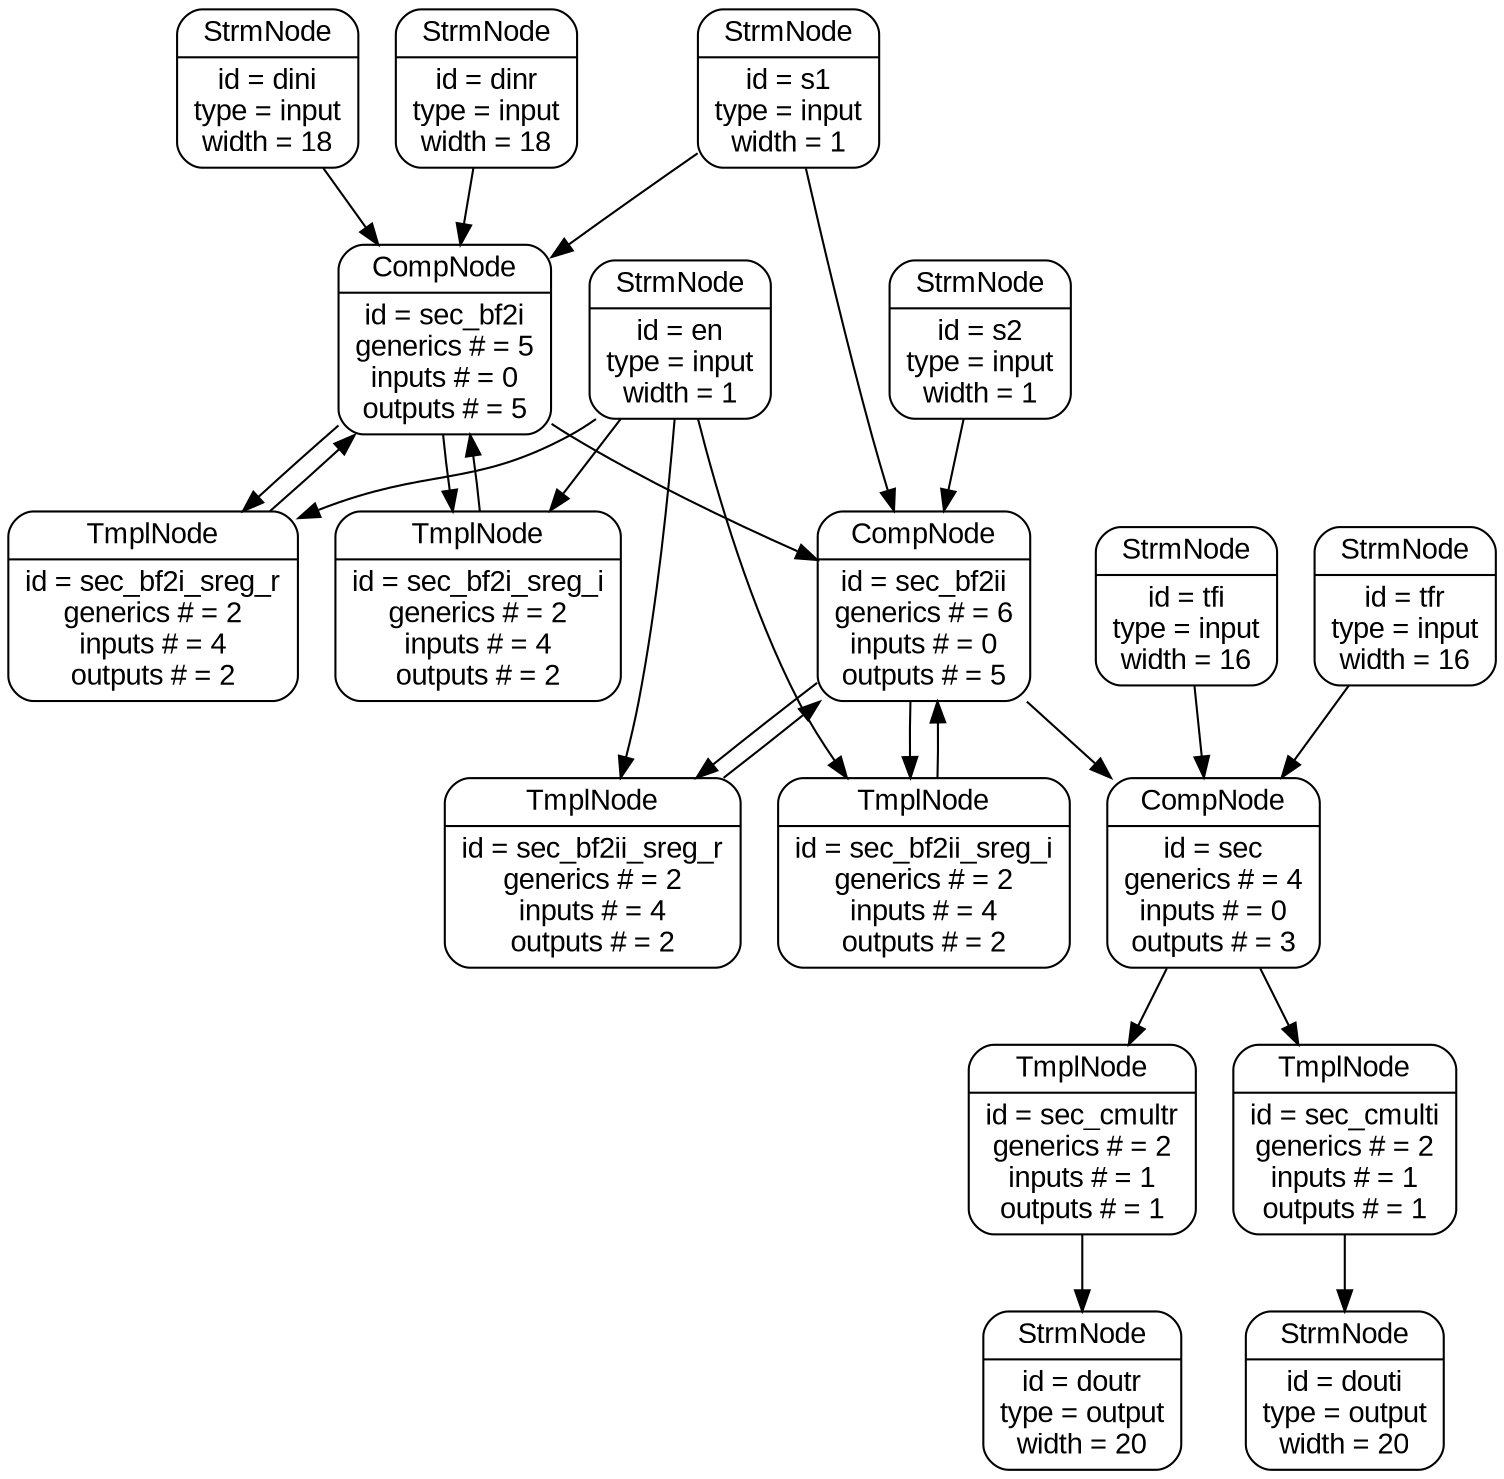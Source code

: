 digraph {
	graph [fontname = Arial, margin = 0, dpi = 600]
	sec_bf2i -> sec_bf2i_sreg_i
	sec -> sec_cmultr
	en -> sec_bf2i_sreg_r
	sec -> sec_cmulti
	sec_bf2i [label = "{{CompNode}|id = sec_bf2i\ngenerics # = 5\ninputs # = 0\noutputs # = 5}", fontname = Arial, shape = Mrecord]
	sec_bf2i_sreg_r -> sec_bf2i
	dinr [label = "{{StrmNode}|id = dinr\ntype = input\nwidth = 18}", fontname = Arial, shape = Mrecord]
	en -> sec_bf2ii_sreg_r
	sec_cmultr [label = "{{TmplNode}|id = sec_cmultr\ngenerics # = 2\ninputs # = 1\noutputs # = 1}", fontname = Arial, shape = Mrecord]
	sec_bf2ii_sreg_r -> sec_bf2ii
	tfr -> sec
	sec_bf2i -> sec_bf2i_sreg_r
	sec_cmultr -> doutr
	en [label = "{{StrmNode}|id = en\ntype = input\nwidth = 1}", fontname = Arial, shape = Mrecord]
	sec_bf2ii [label = "{{CompNode}|id = sec_bf2ii\ngenerics # = 6\ninputs # = 0\noutputs # = 5}", fontname = Arial, shape = Mrecord]
	sec_bf2ii_sreg_r [label = "{{TmplNode}|id = sec_bf2ii_sreg_r\ngenerics # = 2\ninputs # = 4\noutputs # = 2}", fontname = Arial, shape = Mrecord]
	dini -> sec_bf2i
	sec_cmulti -> douti
	sec_bf2ii -> sec_bf2ii_sreg_r
	sec_bf2ii -> sec
	s1 -> sec_bf2i
	sec_bf2i -> sec_bf2ii
	sec_bf2ii_sreg_i [label = "{{TmplNode}|id = sec_bf2ii_sreg_i\ngenerics # = 2\ninputs # = 4\noutputs # = 2}", fontname = Arial, shape = Mrecord]
	dinr -> sec_bf2i
	tfr [label = "{{StrmNode}|id = tfr\ntype = input\nwidth = 16}", fontname = Arial, shape = Mrecord]
	s2 [label = "{{StrmNode}|id = s2\ntype = input\nwidth = 1}", fontname = Arial, shape = Mrecord]
	en -> sec_bf2ii_sreg_i
	tfi -> sec
	en -> sec_bf2i_sreg_i
	sec [label = "{{CompNode}|id = sec\ngenerics # = 4\ninputs # = 0\noutputs # = 3}", fontname = Arial, shape = Mrecord]
	sec_bf2i_sreg_i [label = "{{TmplNode}|id = sec_bf2i_sreg_i\ngenerics # = 2\ninputs # = 4\noutputs # = 2}", fontname = Arial, shape = Mrecord]
	doutr [label = "{{StrmNode}|id = doutr\ntype = output\nwidth = 20}", fontname = Arial, shape = Mrecord]
	sec_bf2ii -> sec_bf2ii_sreg_i
	s1 [label = "{{StrmNode}|id = s1\ntype = input\nwidth = 1}", fontname = Arial, shape = Mrecord]
	tfi [label = "{{StrmNode}|id = tfi\ntype = input\nwidth = 16}", fontname = Arial, shape = Mrecord]
	sec_bf2ii_sreg_i -> sec_bf2ii
	sec_bf2i_sreg_r [label = "{{TmplNode}|id = sec_bf2i_sreg_r\ngenerics # = 2\ninputs # = 4\noutputs # = 2}", fontname = Arial, shape = Mrecord]
	s1 -> sec_bf2ii
	douti [label = "{{StrmNode}|id = douti\ntype = output\nwidth = 20}", fontname = Arial, shape = Mrecord]
	sec_bf2i_sreg_i -> sec_bf2i
	sec_cmulti [label = "{{TmplNode}|id = sec_cmulti\ngenerics # = 2\ninputs # = 1\noutputs # = 1}", fontname = Arial, shape = Mrecord]
	s2 -> sec_bf2ii
	dini [label = "{{StrmNode}|id = dini\ntype = input\nwidth = 18}", fontname = Arial, shape = Mrecord]
}
